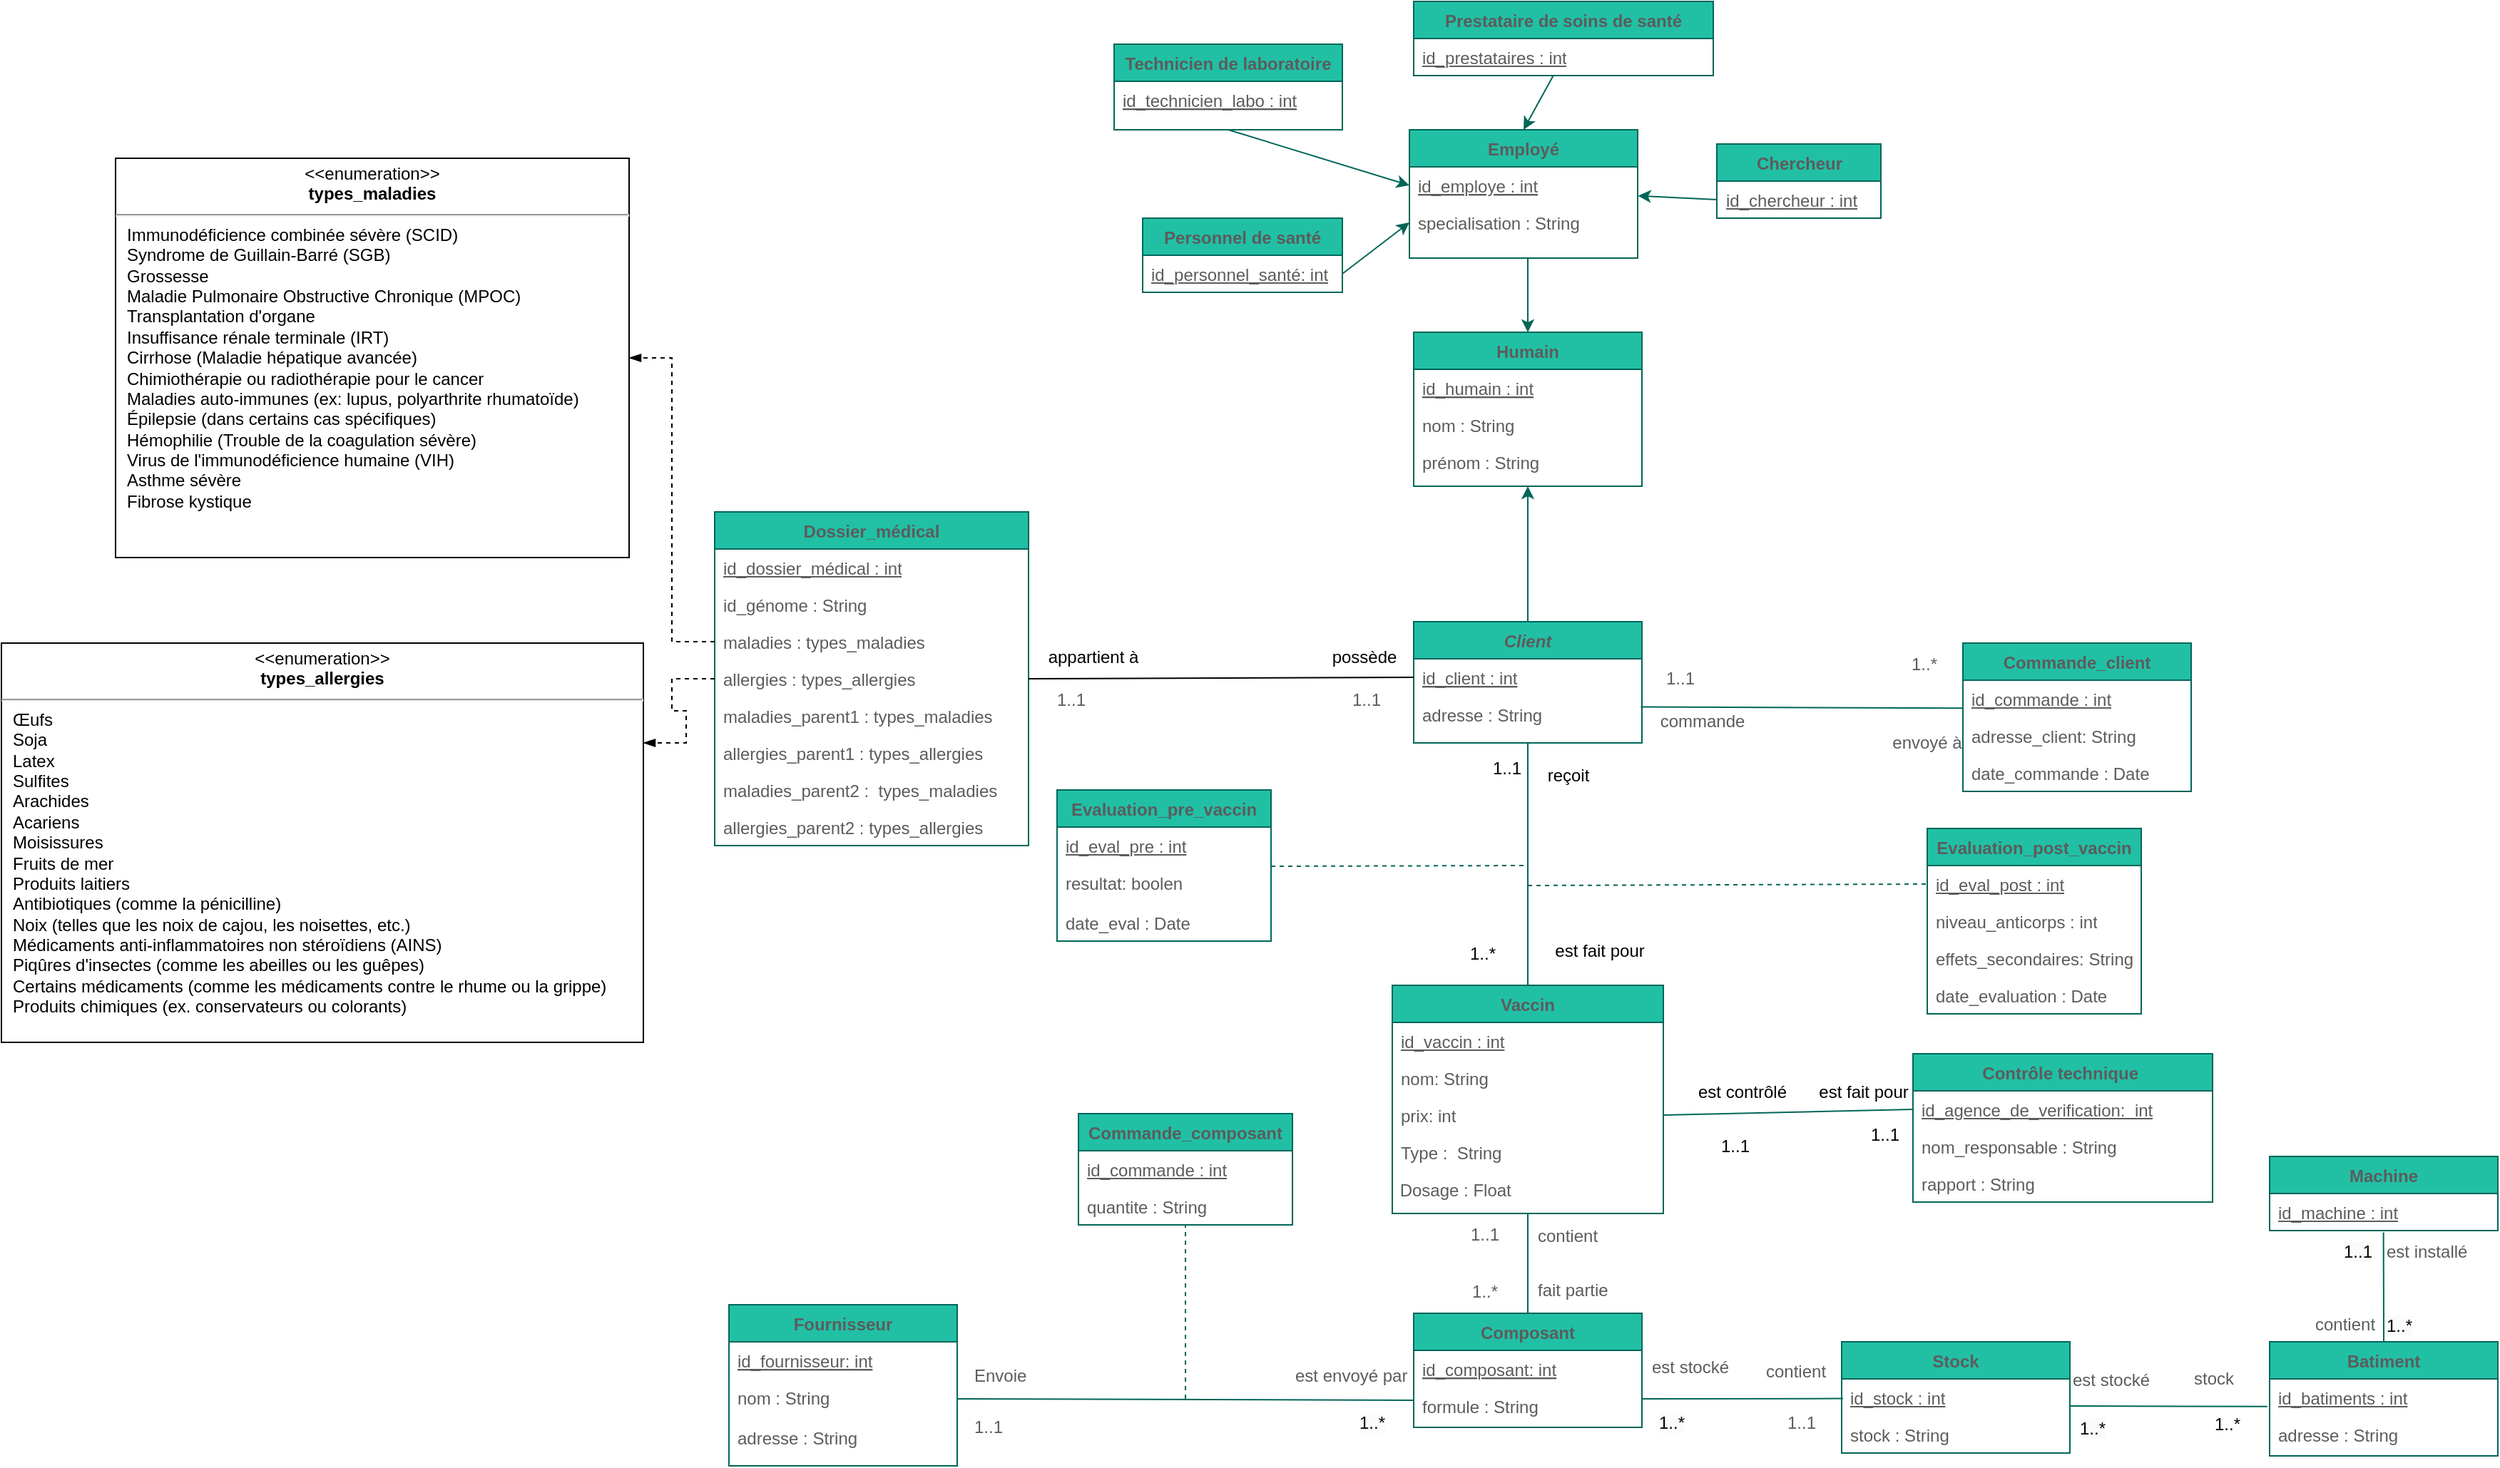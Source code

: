 <mxfile version="24.4.10" type="google">
  <diagram id="2f-2qWDGqXOQ07jMMjo4" name="Diagramme de classe">
    <mxGraphModel dx="2698" dy="518" grid="1" gridSize="10" guides="1" tooltips="1" connect="1" arrows="1" fold="1" page="1" pageScale="1" pageWidth="1654" pageHeight="1169" math="0" shadow="0">
      <root>
        <mxCell id="0" />
        <mxCell id="1" parent="0" />
        <mxCell id="MOAt3jkIIzCUCrUjRE3J-6" value="Personnel de santé" style="swimlane;fontStyle=1;align=center;verticalAlign=top;childLayout=stackLayout;horizontal=1;startSize=26;horizontalStack=0;resizeParent=1;resizeParentMax=0;resizeLast=0;collapsible=1;marginBottom=0;whiteSpace=wrap;html=1;labelBackgroundColor=none;fillColor=#21C0A5;strokeColor=#006658;fontColor=#5C5C5C;" parent="1" vertex="1">
          <mxGeometry x="450" y="262" width="140" height="52" as="geometry" />
        </mxCell>
        <mxCell id="MOAt3jkIIzCUCrUjRE3J-7" value="&lt;u&gt;id_personnel_santé: int&lt;/u&gt;" style="text;strokeColor=none;fillColor=none;align=left;verticalAlign=top;spacingLeft=4;spacingRight=4;overflow=hidden;rotatable=0;points=[[0,0.5],[1,0.5]];portConstraint=eastwest;whiteSpace=wrap;html=1;labelBackgroundColor=none;fontColor=#5C5C5C;" parent="MOAt3jkIIzCUCrUjRE3J-6" vertex="1">
          <mxGeometry y="26" width="140" height="26" as="geometry" />
        </mxCell>
        <mxCell id="MOAt3jkIIzCUCrUjRE3J-8" value="Chercheur" style="swimlane;fontStyle=1;align=center;verticalAlign=top;childLayout=stackLayout;horizontal=1;startSize=26;horizontalStack=0;resizeParent=1;resizeParentMax=0;resizeLast=0;collapsible=1;marginBottom=0;whiteSpace=wrap;html=1;labelBackgroundColor=none;fillColor=#21C0A5;strokeColor=#006658;fontColor=#5C5C5C;" parent="1" vertex="1">
          <mxGeometry x="852.5" y="210" width="115" height="52" as="geometry" />
        </mxCell>
        <mxCell id="MOAt3jkIIzCUCrUjRE3J-9" value="&lt;u&gt;id_chercheur : int&lt;/u&gt;" style="text;strokeColor=none;fillColor=none;align=left;verticalAlign=top;spacingLeft=4;spacingRight=4;overflow=hidden;rotatable=0;points=[[0,0.5],[1,0.5]];portConstraint=eastwest;whiteSpace=wrap;html=1;labelBackgroundColor=none;fontColor=#5C5C5C;" parent="MOAt3jkIIzCUCrUjRE3J-8" vertex="1">
          <mxGeometry y="26" width="115" height="26" as="geometry" />
        </mxCell>
        <mxCell id="MOAt3jkIIzCUCrUjRE3J-12" value="Contrôle technique&amp;nbsp;" style="swimlane;fontStyle=1;align=center;verticalAlign=top;childLayout=stackLayout;horizontal=1;startSize=26;horizontalStack=0;resizeParent=1;resizeParentMax=0;resizeLast=0;collapsible=1;marginBottom=0;whiteSpace=wrap;html=1;labelBackgroundColor=none;fillColor=#21C0A5;strokeColor=#006658;fontColor=#5C5C5C;" parent="1" vertex="1">
          <mxGeometry x="990" y="848" width="210" height="104" as="geometry" />
        </mxCell>
        <mxCell id="MOAt3jkIIzCUCrUjRE3J-13" value="&lt;u style=&quot;&quot;&gt;id_agence_de_verification:&amp;nbsp; int&lt;/u&gt;" style="text;strokeColor=none;fillColor=none;align=left;verticalAlign=top;spacingLeft=4;spacingRight=4;overflow=hidden;rotatable=0;points=[[0,0.5],[1,0.5]];portConstraint=eastwest;whiteSpace=wrap;html=1;labelBackgroundColor=none;fontColor=#5C5C5C;" parent="MOAt3jkIIzCUCrUjRE3J-12" vertex="1">
          <mxGeometry y="26" width="210" height="26" as="geometry" />
        </mxCell>
        <mxCell id="4ZgYQ5UGcpdkxXaDe-Za-14" value="nom_responsable&lt;span style=&quot;color: rgba(0, 0, 0, 0); font-family: monospace; font-size: 0px; text-wrap: nowrap;&quot;&gt;%3CmxGraphModel%3E%3Croot%3E%3CmxCell%20id%3D%220%22%2F%3E%3CmxCell%20id%3D%221%22%20parent%3D%220%22%2F%3E%3CmxCell%20id%3D%222%22%20value%3D%22adresse%20%3A%20String%22%20style%3D%22text%3BstrokeColor%3Dnone%3BfillColor%3Dnone%3Balign%3Dleft%3BverticalAlign%3Dtop%3BspacingLeft%3D4%3BspacingRight%3D4%3Boverflow%3Dhidden%3Brotatable%3D0%3Bpoints%3D%5B%5B0%2C0.5%5D%2C%5B1%2C0.5%5D%5D%3BportConstraint%3Deastwest%3BwhiteSpace%3Dwrap%3Bhtml%3D1%3BlabelBackgroundColor%3Dnone%3BfontColor%3D%235C5C5C%3B%22%20vertex%3D%221%22%20parent%3D%221%22%3E%3CmxGeometry%20x%3D%22640%22%20y%3D%22597%22%20width%3D%22160%22%20height%3D%2226%22%20as%3D%22geometry%22%2F%3E%3C%2FmxCell%3E%3C%2Froot%3E%3C%2FmxGraphModel%3E&lt;/span&gt;&amp;nbsp;: String" style="text;strokeColor=none;fillColor=none;align=left;verticalAlign=top;spacingLeft=4;spacingRight=4;overflow=hidden;rotatable=0;points=[[0,0.5],[1,0.5]];portConstraint=eastwest;whiteSpace=wrap;html=1;labelBackgroundColor=none;fontColor=#5C5C5C;" parent="MOAt3jkIIzCUCrUjRE3J-12" vertex="1">
          <mxGeometry y="52" width="210" height="26" as="geometry" />
        </mxCell>
        <mxCell id="4ZgYQ5UGcpdkxXaDe-Za-13" value="rapport&lt;span style=&quot;color: rgba(0, 0, 0, 0); font-family: monospace; font-size: 0px; text-wrap: nowrap;&quot;&gt;%3CmxGraphModel%3E%3Croot%3E%3CmxCell%20id%3D%220%22%2F%3E%3CmxCell%20id%3D%221%22%20parent%3D%220%22%2F%3E%3CmxCell%20id%3D%222%22%20value%3D%22adresse%20%3A%20String%22%20style%3D%22text%3BstrokeColor%3Dnone%3BfillColor%3Dnone%3Balign%3Dleft%3BverticalAlign%3Dtop%3BspacingLeft%3D4%3BspacingRight%3D4%3Boverflow%3Dhidden%3Brotatable%3D0%3Bpoints%3D%5B%5B0%2C0.5%5D%2C%5B1%2C0.5%5D%5D%3BportConstraint%3Deastwest%3BwhiteSpace%3Dwrap%3Bhtml%3D1%3BlabelBackgroundColor%3Dnone%3BfontColor%3D%235C5C5C%3B%22%20vertex%3D%221%22%20parent%3D%221%22%3E%3CmxGeometry%20x%3D%22640%22%20y%3D%22597%22%20width%3D%22160%22%20height%3D%2226%22%20as%3D%22geometry%22%2F%3E%3C%2FmxCell%3E%3C%2Froot%3E%3C%2FmxGraphModel%3E&lt;/span&gt;&amp;nbsp;: String" style="text;strokeColor=none;fillColor=none;align=left;verticalAlign=top;spacingLeft=4;spacingRight=4;overflow=hidden;rotatable=0;points=[[0,0.5],[1,0.5]];portConstraint=eastwest;whiteSpace=wrap;html=1;labelBackgroundColor=none;fontColor=#5C5C5C;" parent="MOAt3jkIIzCUCrUjRE3J-12" vertex="1">
          <mxGeometry y="78" width="210" height="26" as="geometry" />
        </mxCell>
        <mxCell id="MOAt3jkIIzCUCrUjRE3J-16" value="Prestataire de soins de santé" style="swimlane;fontStyle=1;align=center;verticalAlign=top;childLayout=stackLayout;horizontal=1;startSize=26;horizontalStack=0;resizeParent=1;resizeParentMax=0;resizeLast=0;collapsible=1;marginBottom=0;whiteSpace=wrap;html=1;labelBackgroundColor=none;fillColor=#21C0A5;strokeColor=#006658;fontColor=#5C5C5C;" parent="1" vertex="1">
          <mxGeometry x="640" y="110" width="210" height="52" as="geometry" />
        </mxCell>
        <mxCell id="MOAt3jkIIzCUCrUjRE3J-17" value="&lt;u&gt;id_prestataires : int&lt;/u&gt;" style="text;strokeColor=none;fillColor=none;align=left;verticalAlign=top;spacingLeft=4;spacingRight=4;overflow=hidden;rotatable=0;points=[[0,0.5],[1,0.5]];portConstraint=eastwest;whiteSpace=wrap;html=1;labelBackgroundColor=none;fontColor=#5C5C5C;" parent="MOAt3jkIIzCUCrUjRE3J-16" vertex="1">
          <mxGeometry y="26" width="210" height="26" as="geometry" />
        </mxCell>
        <mxCell id="MOAt3jkIIzCUCrUjRE3J-23" value="Technicien de laboratoire" style="swimlane;fontStyle=1;align=center;verticalAlign=top;childLayout=stackLayout;horizontal=1;startSize=26;horizontalStack=0;resizeParent=1;resizeLast=0;collapsible=1;marginBottom=0;rounded=0;shadow=0;strokeWidth=1;labelBackgroundColor=none;fillColor=#21C0A5;strokeColor=#006658;fontColor=#5C5C5C;" parent="1" vertex="1">
          <mxGeometry x="430" y="140" width="160" height="60" as="geometry">
            <mxRectangle x="130" y="380" width="160" height="26" as="alternateBounds" />
          </mxGeometry>
        </mxCell>
        <mxCell id="MOAt3jkIIzCUCrUjRE3J-24" value="id_technicien_labo : int" style="text;align=left;verticalAlign=top;spacingLeft=4;spacingRight=4;overflow=hidden;rotatable=0;points=[[0,0.5],[1,0.5]];portConstraint=eastwest;fontStyle=4;labelBackgroundColor=none;fontColor=#5C5C5C;" parent="MOAt3jkIIzCUCrUjRE3J-23" vertex="1">
          <mxGeometry y="26" width="160" height="22" as="geometry" />
        </mxCell>
        <mxCell id="MOAt3jkIIzCUCrUjRE3J-27" value="Humain" style="swimlane;fontStyle=1;align=center;verticalAlign=top;childLayout=stackLayout;horizontal=1;startSize=26;horizontalStack=0;resizeParent=1;resizeLast=0;collapsible=1;marginBottom=0;rounded=0;shadow=0;strokeWidth=1;labelBackgroundColor=none;fillColor=#21C0A5;strokeColor=#006658;fontColor=#5C5C5C;" parent="1" vertex="1">
          <mxGeometry x="640" y="342" width="160" height="108" as="geometry">
            <mxRectangle x="340" y="380" width="170" height="26" as="alternateBounds" />
          </mxGeometry>
        </mxCell>
        <mxCell id="MOAt3jkIIzCUCrUjRE3J-28" value="id_humain : int" style="text;align=left;verticalAlign=top;spacingLeft=4;spacingRight=4;overflow=hidden;rotatable=0;points=[[0,0.5],[1,0.5]];portConstraint=eastwest;fontStyle=4;labelBackgroundColor=none;fontColor=#5C5C5C;" parent="MOAt3jkIIzCUCrUjRE3J-27" vertex="1">
          <mxGeometry y="26" width="160" height="26" as="geometry" />
        </mxCell>
        <mxCell id="MOAt3jkIIzCUCrUjRE3J-29" value="nom : String" style="text;align=left;verticalAlign=top;spacingLeft=4;spacingRight=4;overflow=hidden;rotatable=0;points=[[0,0.5],[1,0.5]];portConstraint=eastwest;rounded=0;shadow=0;html=0;labelBackgroundColor=none;fontColor=#5C5C5C;" parent="MOAt3jkIIzCUCrUjRE3J-27" vertex="1">
          <mxGeometry y="52" width="160" height="26" as="geometry" />
        </mxCell>
        <mxCell id="MOAt3jkIIzCUCrUjRE3J-30" value="prénom : String" style="text;align=left;verticalAlign=top;spacingLeft=4;spacingRight=4;overflow=hidden;rotatable=0;points=[[0,0.5],[1,0.5]];portConstraint=eastwest;rounded=0;shadow=0;html=0;labelBackgroundColor=none;fontColor=#5C5C5C;" parent="MOAt3jkIIzCUCrUjRE3J-27" vertex="1">
          <mxGeometry y="78" width="160" height="24" as="geometry" />
        </mxCell>
        <mxCell id="MOAt3jkIIzCUCrUjRE3J-33" value="" style="endArrow=none;html=1;rounded=0;labelBackgroundColor=none;fontColor=default;strokeColor=#006658;entryX=0;entryY=0.5;entryDx=0;entryDy=0;exitX=1;exitY=0.5;exitDx=0;exitDy=0;" parent="1" source="XN73OdUqLW7g3KTcrhYA-4" target="MOAt3jkIIzCUCrUjRE3J-13" edge="1">
          <mxGeometry width="50" height="50" relative="1" as="geometry">
            <mxPoint x="830" y="828.56" as="sourcePoint" />
            <mxPoint x="1035.0" y="828.23" as="targetPoint" />
          </mxGeometry>
        </mxCell>
        <mxCell id="EJO8d3wSVcw2AQ6vubc--1" value="Client" style="swimlane;fontStyle=3;align=center;verticalAlign=top;childLayout=stackLayout;horizontal=1;startSize=26;horizontalStack=0;resizeParent=1;resizeLast=0;collapsible=1;marginBottom=0;rounded=0;shadow=0;strokeWidth=1;labelBackgroundColor=none;fillColor=#21C0A5;strokeColor=#006658;fontColor=#5C5C5C;" parent="1" vertex="1">
          <mxGeometry x="640" y="545" width="160" height="85" as="geometry">
            <mxRectangle x="230" y="140" width="160" height="26" as="alternateBounds" />
          </mxGeometry>
        </mxCell>
        <mxCell id="EJO8d3wSVcw2AQ6vubc--2" value="id_client : int" style="text;align=left;verticalAlign=top;spacingLeft=4;spacingRight=4;overflow=hidden;rotatable=0;points=[[0,0.5],[1,0.5]];portConstraint=eastwest;fontStyle=4;labelBackgroundColor=none;fontColor=#5C5C5C;" parent="EJO8d3wSVcw2AQ6vubc--1" vertex="1">
          <mxGeometry y="26" width="160" height="26" as="geometry" />
        </mxCell>
        <mxCell id="EJO8d3wSVcw2AQ6vubc--4" value="adresse : String" style="text;strokeColor=none;fillColor=none;align=left;verticalAlign=top;spacingLeft=4;spacingRight=4;overflow=hidden;rotatable=0;points=[[0,0.5],[1,0.5]];portConstraint=eastwest;whiteSpace=wrap;html=1;labelBackgroundColor=none;fontColor=#5C5C5C;" parent="EJO8d3wSVcw2AQ6vubc--1" vertex="1">
          <mxGeometry y="52" width="160" height="26" as="geometry" />
        </mxCell>
        <mxCell id="GcxmQ4MLgXBW5JH028Ew-1" value="Dossier_médical" style="swimlane;fontStyle=1;align=center;verticalAlign=top;childLayout=stackLayout;horizontal=1;startSize=26;horizontalStack=0;resizeParent=1;resizeParentMax=0;resizeLast=0;collapsible=1;marginBottom=0;whiteSpace=wrap;html=1;labelBackgroundColor=none;fillColor=#21C0A5;strokeColor=#006658;fontColor=#5C5C5C;" parent="1" vertex="1">
          <mxGeometry x="150" y="468" width="220" height="234" as="geometry" />
        </mxCell>
        <mxCell id="GcxmQ4MLgXBW5JH028Ew-2" value="&lt;u&gt;id_dossier_médical : int&lt;/u&gt;" style="text;strokeColor=none;fillColor=none;align=left;verticalAlign=top;spacingLeft=4;spacingRight=4;overflow=hidden;rotatable=0;points=[[0,0.5],[1,0.5]];portConstraint=eastwest;whiteSpace=wrap;html=1;labelBackgroundColor=none;fontColor=#5C5C5C;" parent="GcxmQ4MLgXBW5JH028Ew-1" vertex="1">
          <mxGeometry y="26" width="220" height="26" as="geometry" />
        </mxCell>
        <mxCell id="EJO8d3wSVcw2AQ6vubc--3" value="id_génome : String&lt;div&gt;&lt;br&gt;&lt;/div&gt;" style="text;strokeColor=none;fillColor=none;align=left;verticalAlign=top;spacingLeft=4;spacingRight=4;overflow=hidden;rotatable=0;points=[[0,0.5],[1,0.5]];portConstraint=eastwest;whiteSpace=wrap;html=1;labelBackgroundColor=none;fontColor=#5C5C5C;" parent="GcxmQ4MLgXBW5JH028Ew-1" vertex="1">
          <mxGeometry y="52" width="220" height="26" as="geometry" />
        </mxCell>
        <mxCell id="TOctht0321jSjNGEh-xr-1" value="&lt;div&gt;maladies : types_maladies&lt;span style=&quot;color: rgba(0, 0, 0, 0); font-family: monospace; font-size: 0px; text-wrap: nowrap; background-color: initial;&quot;&gt;%3CmxGraphModel%3E%3Croot%3E%3CmxCell%20id%3D%220%22%2F%3E%3CmxCell%20id%3D%221%22%20parent%3D%220%22%2F%3E%3CmxCell%20id%3D%222%22%20value%3D%22id_g%C3%A9nome%20%3A%20String%26lt%3Bdiv%26gt%3B%26lt%3Bbr%26gt%3B%26lt%3B%2Fdiv%26gt%3B%22%20style%3D%22text%3BstrokeColor%3Dnone%3BfillColor%3Dnone%3Balign%3Dleft%3BverticalAlign%3Dtop%3BspacingLeft%3D4%3BspacingRight%3D4%3Boverflow%3Dhidden%3Brotatable%3D0%3Bpoints%3D%5B%5B0%2C0.5%5D%2C%5B1%2C0.5%5D%5D%3BportConstraint%3Deastwest%3BwhiteSpace%3Dwrap%3Bhtml%3D1%3BlabelBackgroundColor%3Dnone%3BfontColor%3D%235C5C5C%3B%22%20vertex%3D%221%22%20parent%3D%221%22%3E%3CmxGeometry%20x%3D%22150%22%20y%3D%22598%22%20width%3D%22190%22%20height%3D%2226%22%20as%3D%22geometry%22%2F%3E%3C%2FmxCell%3E%3C%2Froot%3E%3C%2FmxGraphModel%3E&amp;nbsp;&lt;/span&gt;&lt;/div&gt;" style="text;strokeColor=none;fillColor=none;align=left;verticalAlign=top;spacingLeft=4;spacingRight=4;overflow=hidden;rotatable=0;points=[[0,0.5],[1,0.5]];portConstraint=eastwest;whiteSpace=wrap;html=1;labelBackgroundColor=none;fontColor=#5C5C5C;" parent="GcxmQ4MLgXBW5JH028Ew-1" vertex="1">
          <mxGeometry y="78" width="220" height="26" as="geometry" />
        </mxCell>
        <mxCell id="TOctht0321jSjNGEh-xr-2" value="allergies : types_allergies" style="text;strokeColor=none;fillColor=none;align=left;verticalAlign=top;spacingLeft=4;spacingRight=4;overflow=hidden;rotatable=0;points=[[0,0.5],[1,0.5]];portConstraint=eastwest;whiteSpace=wrap;html=1;labelBackgroundColor=none;fontColor=#5C5C5C;" parent="GcxmQ4MLgXBW5JH028Ew-1" vertex="1">
          <mxGeometry y="104" width="220" height="26" as="geometry" />
        </mxCell>
        <mxCell id="TOctht0321jSjNGEh-xr-3" value="&lt;div&gt;maladies_parent1 :&amp;nbsp;&lt;span style=&quot;background-color: initial;&quot;&gt;types_maladies&lt;/span&gt;&lt;/div&gt;" style="text;strokeColor=none;fillColor=none;align=left;verticalAlign=top;spacingLeft=4;spacingRight=4;overflow=hidden;rotatable=0;points=[[0,0.5],[1,0.5]];portConstraint=eastwest;whiteSpace=wrap;html=1;labelBackgroundColor=none;fontColor=#5C5C5C;" parent="GcxmQ4MLgXBW5JH028Ew-1" vertex="1">
          <mxGeometry y="130" width="220" height="26" as="geometry" />
        </mxCell>
        <mxCell id="TOctht0321jSjNGEh-xr-5" value="&lt;div&gt;allergies_parent1 :&amp;nbsp;&lt;span style=&quot;background-color: initial;&quot;&gt;types_allergies&lt;/span&gt;&lt;/div&gt;" style="text;strokeColor=none;fillColor=none;align=left;verticalAlign=top;spacingLeft=4;spacingRight=4;overflow=hidden;rotatable=0;points=[[0,0.5],[1,0.5]];portConstraint=eastwest;whiteSpace=wrap;html=1;labelBackgroundColor=none;fontColor=#5C5C5C;" parent="GcxmQ4MLgXBW5JH028Ew-1" vertex="1">
          <mxGeometry y="156" width="220" height="26" as="geometry" />
        </mxCell>
        <mxCell id="TOctht0321jSjNGEh-xr-6" value="&lt;div&gt;maladies_parent2 :&amp;nbsp;&amp;nbsp;&lt;span style=&quot;background-color: initial;&quot;&gt;types_maladies&lt;/span&gt;&lt;/div&gt;" style="text;strokeColor=none;fillColor=none;align=left;verticalAlign=top;spacingLeft=4;spacingRight=4;overflow=hidden;rotatable=0;points=[[0,0.5],[1,0.5]];portConstraint=eastwest;whiteSpace=wrap;html=1;labelBackgroundColor=none;fontColor=#5C5C5C;" parent="GcxmQ4MLgXBW5JH028Ew-1" vertex="1">
          <mxGeometry y="182" width="220" height="26" as="geometry" />
        </mxCell>
        <mxCell id="TOctht0321jSjNGEh-xr-7" value="&lt;div&gt;allergies_parent2 :&amp;nbsp;&lt;span style=&quot;background-color: initial;&quot;&gt;types_allergies&lt;/span&gt;&lt;/div&gt;" style="text;strokeColor=none;fillColor=none;align=left;verticalAlign=top;spacingLeft=4;spacingRight=4;overflow=hidden;rotatable=0;points=[[0,0.5],[1,0.5]];portConstraint=eastwest;whiteSpace=wrap;html=1;labelBackgroundColor=none;fontColor=#5C5C5C;" parent="GcxmQ4MLgXBW5JH028Ew-1" vertex="1">
          <mxGeometry y="208" width="220" height="26" as="geometry" />
        </mxCell>
        <mxCell id="71WDJMifWowYjbtXkKwY-1" value="&lt;div&gt;Commande_client&lt;/div&gt;" style="swimlane;fontStyle=1;align=center;verticalAlign=top;childLayout=stackLayout;horizontal=1;startSize=26;horizontalStack=0;resizeParent=1;resizeParentMax=0;resizeLast=0;collapsible=1;marginBottom=0;whiteSpace=wrap;html=1;labelBackgroundColor=none;fillColor=#21C0A5;strokeColor=#006658;fontColor=#5C5C5C;" parent="1" vertex="1">
          <mxGeometry x="1025" y="560" width="160" height="104" as="geometry" />
        </mxCell>
        <mxCell id="71WDJMifWowYjbtXkKwY-2" value="&lt;u&gt;id_commande : int&lt;/u&gt;" style="text;strokeColor=none;fillColor=none;align=left;verticalAlign=top;spacingLeft=4;spacingRight=4;overflow=hidden;rotatable=0;points=[[0,0.5],[1,0.5]];portConstraint=eastwest;whiteSpace=wrap;html=1;labelBackgroundColor=none;fontColor=#5C5C5C;" parent="71WDJMifWowYjbtXkKwY-1" vertex="1">
          <mxGeometry y="26" width="160" height="26" as="geometry" />
        </mxCell>
        <mxCell id="71WDJMifWowYjbtXkKwY-3" value="adresse_client:&amp;nbsp;&lt;span style=&quot;text-wrap: nowrap;&quot;&gt;String&lt;/span&gt;" style="text;strokeColor=none;fillColor=none;align=left;verticalAlign=top;spacingLeft=4;spacingRight=4;overflow=hidden;rotatable=0;points=[[0,0.5],[1,0.5]];portConstraint=eastwest;whiteSpace=wrap;html=1;labelBackgroundColor=none;fontColor=#5C5C5C;" parent="71WDJMifWowYjbtXkKwY-1" vertex="1">
          <mxGeometry y="52" width="160" height="26" as="geometry" />
        </mxCell>
        <mxCell id="uFCYOEKillzVFu1qlQgB-1" value="date_commande : Date" style="text;strokeColor=none;fillColor=none;align=left;verticalAlign=top;spacingLeft=4;spacingRight=4;overflow=hidden;rotatable=0;points=[[0,0.5],[1,0.5]];portConstraint=eastwest;whiteSpace=wrap;html=1;labelBackgroundColor=none;fontColor=#5C5C5C;" parent="71WDJMifWowYjbtXkKwY-1" vertex="1">
          <mxGeometry y="78" width="160" height="26" as="geometry" />
        </mxCell>
        <mxCell id="XN73OdUqLW7g3KTcrhYA-1" value="Vaccin" style="swimlane;fontStyle=1;align=center;verticalAlign=top;childLayout=stackLayout;horizontal=1;startSize=26;horizontalStack=0;resizeParent=1;resizeParentMax=0;resizeLast=0;collapsible=1;marginBottom=0;whiteSpace=wrap;html=1;labelBackgroundColor=none;fillColor=#21C0A5;strokeColor=#006658;fontColor=#5C5C5C;" parent="1" vertex="1">
          <mxGeometry x="625" y="800" width="190" height="160" as="geometry" />
        </mxCell>
        <mxCell id="XN73OdUqLW7g3KTcrhYA-2" value="&lt;u&gt;id_vaccin : int&lt;/u&gt;" style="text;strokeColor=none;fillColor=none;align=left;verticalAlign=top;spacingLeft=4;spacingRight=4;overflow=hidden;rotatable=0;points=[[0,0.5],[1,0.5]];portConstraint=eastwest;whiteSpace=wrap;html=1;labelBackgroundColor=none;fontColor=#5C5C5C;" parent="XN73OdUqLW7g3KTcrhYA-1" vertex="1">
          <mxGeometry y="26" width="190" height="26" as="geometry" />
        </mxCell>
        <mxCell id="XN73OdUqLW7g3KTcrhYA-3" value="nom:&amp;nbsp;&lt;span style=&quot;text-wrap: nowrap;&quot;&gt;String&lt;/span&gt;" style="text;strokeColor=none;fillColor=none;align=left;verticalAlign=top;spacingLeft=4;spacingRight=4;overflow=hidden;rotatable=0;points=[[0,0.5],[1,0.5]];portConstraint=eastwest;whiteSpace=wrap;html=1;labelBackgroundColor=none;fontColor=#5C5C5C;" parent="XN73OdUqLW7g3KTcrhYA-1" vertex="1">
          <mxGeometry y="52" width="190" height="26" as="geometry" />
        </mxCell>
        <mxCell id="XN73OdUqLW7g3KTcrhYA-4" value="prix: int" style="text;strokeColor=none;fillColor=none;align=left;verticalAlign=top;spacingLeft=4;spacingRight=4;overflow=hidden;rotatable=0;points=[[0,0.5],[1,0.5]];portConstraint=eastwest;whiteSpace=wrap;html=1;labelBackgroundColor=none;fontColor=#5C5C5C;" parent="XN73OdUqLW7g3KTcrhYA-1" vertex="1">
          <mxGeometry y="78" width="190" height="26" as="geometry" />
        </mxCell>
        <mxCell id="XN73OdUqLW7g3KTcrhYA-5" value="Type :&amp;nbsp;&amp;nbsp;&lt;span style=&quot;text-wrap: nowrap;&quot;&gt;String&lt;/span&gt;" style="text;strokeColor=none;fillColor=none;align=left;verticalAlign=top;spacingLeft=4;spacingRight=4;overflow=hidden;rotatable=0;points=[[0,0.5],[1,0.5]];portConstraint=eastwest;whiteSpace=wrap;html=1;labelBackgroundColor=none;fontColor=#5C5C5C;" parent="XN73OdUqLW7g3KTcrhYA-1" vertex="1">
          <mxGeometry y="104" width="190" height="26" as="geometry" />
        </mxCell>
        <mxCell id="BlLhq0BqILPrwAbl8OuN-8" value="&lt;font color=&quot;#5c5c5c&quot;&gt;&amp;nbsp;Dosage : Float&lt;/font&gt;" style="text;whiteSpace=wrap;html=1;" parent="XN73OdUqLW7g3KTcrhYA-1" vertex="1">
          <mxGeometry y="130" width="190" height="30" as="geometry" />
        </mxCell>
        <mxCell id="1l91-7HTMdYBhjDLCAlY-1" value="Fournisseur" style="swimlane;fontStyle=1;align=center;verticalAlign=top;childLayout=stackLayout;horizontal=1;startSize=26;horizontalStack=0;resizeParent=1;resizeLast=0;collapsible=1;marginBottom=0;rounded=0;shadow=0;strokeWidth=1;labelBackgroundColor=none;fillColor=#21C0A5;strokeColor=#006658;fontColor=#5C5C5C;" parent="1" vertex="1">
          <mxGeometry x="160" y="1024" width="160" height="113" as="geometry">
            <mxRectangle x="130" y="380" width="160" height="26" as="alternateBounds" />
          </mxGeometry>
        </mxCell>
        <mxCell id="1l91-7HTMdYBhjDLCAlY-2" value="id_fournisseur: int" style="text;align=left;verticalAlign=top;spacingLeft=4;spacingRight=4;overflow=hidden;rotatable=0;points=[[0,0.5],[1,0.5]];portConstraint=eastwest;fontStyle=4;labelBackgroundColor=none;fontColor=#5C5C5C;" parent="1l91-7HTMdYBhjDLCAlY-1" vertex="1">
          <mxGeometry y="26" width="160" height="26" as="geometry" />
        </mxCell>
        <mxCell id="1l91-7HTMdYBhjDLCAlY-3" value="nom : String" style="text;align=left;verticalAlign=top;spacingLeft=4;spacingRight=4;overflow=hidden;rotatable=0;points=[[0,0.5],[1,0.5]];portConstraint=eastwest;fontStyle=0;labelBackgroundColor=none;fontColor=#5C5C5C;" parent="1l91-7HTMdYBhjDLCAlY-1" vertex="1">
          <mxGeometry y="52" width="160" height="28" as="geometry" />
        </mxCell>
        <mxCell id="1l91-7HTMdYBhjDLCAlY-4" value="adresse : String" style="text;align=left;verticalAlign=top;spacingLeft=4;spacingRight=4;overflow=hidden;rotatable=0;points=[[0,0.5],[1,0.5]];portConstraint=eastwest;labelBackgroundColor=none;fontColor=#5C5C5C;" parent="1l91-7HTMdYBhjDLCAlY-1" vertex="1">
          <mxGeometry y="80" width="160" height="24" as="geometry" />
        </mxCell>
        <mxCell id="1l91-7HTMdYBhjDLCAlY-6" value="Stock" style="swimlane;fontStyle=1;align=center;verticalAlign=top;childLayout=stackLayout;horizontal=1;startSize=26;horizontalStack=0;resizeParent=1;resizeParentMax=0;resizeLast=0;collapsible=1;marginBottom=0;whiteSpace=wrap;html=1;labelBackgroundColor=none;fillColor=#21C0A5;strokeColor=#006658;fontColor=#5C5C5C;" parent="1" vertex="1">
          <mxGeometry x="940" y="1050" width="160" height="78" as="geometry" />
        </mxCell>
        <mxCell id="1l91-7HTMdYBhjDLCAlY-7" value="&lt;u&gt;id_stock : int&lt;/u&gt;" style="text;strokeColor=none;fillColor=none;align=left;verticalAlign=top;spacingLeft=4;spacingRight=4;overflow=hidden;rotatable=0;points=[[0,0.5],[1,0.5]];portConstraint=eastwest;whiteSpace=wrap;html=1;labelBackgroundColor=none;fontColor=#5C5C5C;" parent="1l91-7HTMdYBhjDLCAlY-6" vertex="1">
          <mxGeometry y="26" width="160" height="26" as="geometry" />
        </mxCell>
        <mxCell id="1l91-7HTMdYBhjDLCAlY-8" value="stock :&amp;nbsp;&lt;span style=&quot;text-wrap: nowrap;&quot;&gt;String&lt;/span&gt;" style="text;strokeColor=none;fillColor=none;align=left;verticalAlign=top;spacingLeft=4;spacingRight=4;overflow=hidden;rotatable=0;points=[[0,0.5],[1,0.5]];portConstraint=eastwest;whiteSpace=wrap;html=1;labelBackgroundColor=none;fontColor=#5C5C5C;" parent="1l91-7HTMdYBhjDLCAlY-6" vertex="1">
          <mxGeometry y="52" width="160" height="26" as="geometry" />
        </mxCell>
        <mxCell id="1l91-7HTMdYBhjDLCAlY-10" value="Composant" style="swimlane;fontStyle=1;align=center;verticalAlign=top;childLayout=stackLayout;horizontal=1;startSize=26;horizontalStack=0;resizeParent=1;resizeLast=0;collapsible=1;marginBottom=0;rounded=0;shadow=0;strokeWidth=1;labelBackgroundColor=none;fillColor=#21C0A5;strokeColor=#006658;fontColor=#5C5C5C;" parent="1" vertex="1">
          <mxGeometry x="640" y="1030" width="160" height="80" as="geometry">
            <mxRectangle x="130" y="380" width="160" height="26" as="alternateBounds" />
          </mxGeometry>
        </mxCell>
        <mxCell id="1l91-7HTMdYBhjDLCAlY-11" value="id_composant: int" style="text;align=left;verticalAlign=top;spacingLeft=4;spacingRight=4;overflow=hidden;rotatable=0;points=[[0,0.5],[1,0.5]];portConstraint=eastwest;fontStyle=4;labelBackgroundColor=none;fontColor=#5C5C5C;" parent="1l91-7HTMdYBhjDLCAlY-10" vertex="1">
          <mxGeometry y="26" width="160" height="26" as="geometry" />
        </mxCell>
        <mxCell id="1l91-7HTMdYBhjDLCAlY-12" value="formule : String" style="text;align=left;verticalAlign=top;spacingLeft=4;spacingRight=4;overflow=hidden;rotatable=0;points=[[0,0.5],[1,0.5]];portConstraint=eastwest;fontStyle=0;labelBackgroundColor=none;fontColor=#5C5C5C;" parent="1l91-7HTMdYBhjDLCAlY-10" vertex="1">
          <mxGeometry y="52" width="160" height="18" as="geometry" />
        </mxCell>
        <mxCell id="1l91-7HTMdYBhjDLCAlY-14" value="Batiment" style="swimlane;fontStyle=1;align=center;verticalAlign=top;childLayout=stackLayout;horizontal=1;startSize=26;horizontalStack=0;resizeParent=1;resizeParentMax=0;resizeLast=0;collapsible=1;marginBottom=0;whiteSpace=wrap;html=1;labelBackgroundColor=none;fillColor=#21C0A5;strokeColor=#006658;fontColor=#5C5C5C;" parent="1" vertex="1">
          <mxGeometry x="1240" y="1050" width="160" height="80" as="geometry" />
        </mxCell>
        <mxCell id="1l91-7HTMdYBhjDLCAlY-15" value="&lt;u&gt;id_batiments : int&lt;/u&gt;" style="text;strokeColor=none;fillColor=none;align=left;verticalAlign=top;spacingLeft=4;spacingRight=4;overflow=hidden;rotatable=0;points=[[0,0.5],[1,0.5]];portConstraint=eastwest;whiteSpace=wrap;html=1;labelBackgroundColor=none;fontColor=#5C5C5C;" parent="1l91-7HTMdYBhjDLCAlY-14" vertex="1">
          <mxGeometry y="26" width="160" height="26" as="geometry" />
        </mxCell>
        <mxCell id="1l91-7HTMdYBhjDLCAlY-16" value="adresse : String" style="text;align=left;verticalAlign=top;spacingLeft=4;spacingRight=4;overflow=hidden;rotatable=0;points=[[0,0.5],[1,0.5]];portConstraint=eastwest;fontStyle=0;labelBackgroundColor=none;fontColor=#5C5C5C;" parent="1l91-7HTMdYBhjDLCAlY-14" vertex="1">
          <mxGeometry y="52" width="160" height="28" as="geometry" />
        </mxCell>
        <mxCell id="1l91-7HTMdYBhjDLCAlY-18" value="Machine" style="swimlane;fontStyle=1;align=center;verticalAlign=top;childLayout=stackLayout;horizontal=1;startSize=26;horizontalStack=0;resizeParent=1;resizeParentMax=0;resizeLast=0;collapsible=1;marginBottom=0;whiteSpace=wrap;html=1;labelBackgroundColor=none;fillColor=#21C0A5;strokeColor=#006658;fontColor=#5C5C5C;" parent="1" vertex="1">
          <mxGeometry x="1240" y="920" width="160" height="52" as="geometry" />
        </mxCell>
        <mxCell id="1l91-7HTMdYBhjDLCAlY-19" value="&lt;u&gt;id_machine : int&lt;/u&gt;" style="text;strokeColor=none;fillColor=none;align=left;verticalAlign=top;spacingLeft=4;spacingRight=4;overflow=hidden;rotatable=0;points=[[0,0.5],[1,0.5]];portConstraint=eastwest;whiteSpace=wrap;html=1;labelBackgroundColor=none;fontColor=#5C5C5C;" parent="1l91-7HTMdYBhjDLCAlY-18" vertex="1">
          <mxGeometry y="26" width="160" height="26" as="geometry" />
        </mxCell>
        <mxCell id="1l91-7HTMdYBhjDLCAlY-21" value="&lt;div&gt;Commande_composant&lt;/div&gt;" style="swimlane;fontStyle=1;align=center;verticalAlign=top;childLayout=stackLayout;horizontal=1;startSize=26;horizontalStack=0;resizeParent=1;resizeParentMax=0;resizeLast=0;collapsible=1;marginBottom=0;whiteSpace=wrap;html=1;labelBackgroundColor=none;fillColor=#21C0A5;strokeColor=#006658;fontColor=#5C5C5C;" parent="1" vertex="1">
          <mxGeometry x="405" y="890" width="150" height="78" as="geometry" />
        </mxCell>
        <mxCell id="1l91-7HTMdYBhjDLCAlY-22" value="&lt;u&gt;id_commande : int&lt;/u&gt;" style="text;strokeColor=none;fillColor=none;align=left;verticalAlign=top;spacingLeft=4;spacingRight=4;overflow=hidden;rotatable=0;points=[[0,0.5],[1,0.5]];portConstraint=eastwest;whiteSpace=wrap;html=1;labelBackgroundColor=none;fontColor=#5C5C5C;" parent="1l91-7HTMdYBhjDLCAlY-21" vertex="1">
          <mxGeometry y="26" width="150" height="26" as="geometry" />
        </mxCell>
        <mxCell id="1l91-7HTMdYBhjDLCAlY-23" value="&lt;div&gt;quantite :&amp;nbsp;&lt;span style=&quot;text-wrap: nowrap; background-color: initial;&quot;&gt;String&lt;/span&gt;&lt;/div&gt;" style="text;strokeColor=none;fillColor=none;align=left;verticalAlign=top;spacingLeft=4;spacingRight=4;overflow=hidden;rotatable=0;points=[[0,0.5],[1,0.5]];portConstraint=eastwest;whiteSpace=wrap;html=1;labelBackgroundColor=none;fontColor=#5C5C5C;" parent="1l91-7HTMdYBhjDLCAlY-21" vertex="1">
          <mxGeometry y="52" width="150" height="26" as="geometry" />
        </mxCell>
        <mxCell id="1l91-7HTMdYBhjDLCAlY-25" value="" style="endArrow=none;html=1;rounded=0;labelBackgroundColor=none;fontColor=default;strokeColor=#006658;entryX=-0.01;entryY=-0.236;entryDx=0;entryDy=0;entryPerimeter=0;" parent="1" target="1l91-7HTMdYBhjDLCAlY-16" edge="1">
          <mxGeometry width="50" height="50" relative="1" as="geometry">
            <mxPoint x="1100" y="1095" as="sourcePoint" />
            <mxPoint x="1240" y="1110" as="targetPoint" />
          </mxGeometry>
        </mxCell>
        <mxCell id="1l91-7HTMdYBhjDLCAlY-27" value="" style="endArrow=none;html=1;rounded=0;entryX=0;entryY=0.5;entryDx=0;entryDy=0;labelBackgroundColor=none;fontColor=default;exitX=1;exitY=0.5;exitDx=0;exitDy=0;strokeColor=#006658;" parent="1" source="1l91-7HTMdYBhjDLCAlY-3" target="1l91-7HTMdYBhjDLCAlY-12" edge="1">
          <mxGeometry width="50" height="50" relative="1" as="geometry">
            <mxPoint x="555" y="1106" as="sourcePoint" />
            <mxPoint x="345" y="1108" as="targetPoint" />
          </mxGeometry>
        </mxCell>
        <mxCell id="1l91-7HTMdYBhjDLCAlY-34" value="" style="endArrow=none;html=1;rounded=0;fontColor=default;entryX=0.818;entryY=-0.08;entryDx=0;entryDy=0;entryPerimeter=0;labelBackgroundColor=none;strokeColor=#006658;" parent="1" target="QdTTGa0BbfYodNwyHoYE-82" edge="1">
          <mxGeometry width="50" height="50" relative="1" as="geometry">
            <mxPoint x="800" y="1090" as="sourcePoint" />
            <mxPoint x="930" y="1010" as="targetPoint" />
          </mxGeometry>
        </mxCell>
        <mxCell id="1l91-7HTMdYBhjDLCAlY-35" value="" style="endArrow=none;html=1;rounded=0;entryX=0.5;entryY=1;entryDx=0;entryDy=0;exitX=0.5;exitY=0;exitDx=0;exitDy=0;labelBackgroundColor=none;fontColor=default;strokeColor=#006658;" parent="1" source="1l91-7HTMdYBhjDLCAlY-10" target="XN73OdUqLW7g3KTcrhYA-1" edge="1">
          <mxGeometry width="50" height="50" relative="1" as="geometry">
            <mxPoint x="650" y="930" as="sourcePoint" />
            <mxPoint x="700" y="880" as="targetPoint" />
          </mxGeometry>
        </mxCell>
        <mxCell id="1l91-7HTMdYBhjDLCAlY-37" value="" style="endArrow=none;html=1;rounded=0;exitX=0.499;exitY=1.05;exitDx=0;exitDy=0;labelBackgroundColor=none;fontColor=default;strokeColor=#006658;entryX=0.5;entryY=0;entryDx=0;entryDy=0;exitPerimeter=0;" parent="1" source="1l91-7HTMdYBhjDLCAlY-19" target="1l91-7HTMdYBhjDLCAlY-14" edge="1">
          <mxGeometry width="50" height="50" relative="1" as="geometry">
            <mxPoint x="650" y="950" as="sourcePoint" />
            <mxPoint x="1400" y="1112" as="targetPoint" />
            <Array as="points" />
          </mxGeometry>
        </mxCell>
        <mxCell id="QdTTGa0BbfYodNwyHoYE-4" value="1..*" style="text;html=1;align=center;verticalAlign=middle;whiteSpace=wrap;rounded=0;labelBackgroundColor=none;fontColor=#5C5C5C;" parent="1" vertex="1">
          <mxGeometry x="660" y="1000" width="60" height="30" as="geometry" />
        </mxCell>
        <mxCell id="QdTTGa0BbfYodNwyHoYE-5" value="1..1" style="text;html=1;align=center;verticalAlign=middle;whiteSpace=wrap;rounded=0;labelBackgroundColor=none;fontColor=#5C5C5C;" parent="1" vertex="1">
          <mxGeometry x="660" y="960" width="60" height="30" as="geometry" />
        </mxCell>
        <mxCell id="QdTTGa0BbfYodNwyHoYE-6" value="1..*" style="text;html=1;align=center;verticalAlign=middle;whiteSpace=wrap;rounded=0;labelBackgroundColor=none;fontColor=#5C5C5C;" parent="1" vertex="1">
          <mxGeometry x="967.5" y="560" width="60" height="30" as="geometry" />
        </mxCell>
        <mxCell id="QdTTGa0BbfYodNwyHoYE-8" value="1..1" style="text;html=1;align=center;verticalAlign=middle;whiteSpace=wrap;rounded=0;labelBackgroundColor=none;fontColor=#5C5C5C;" parent="1" vertex="1">
          <mxGeometry x="797" y="570" width="60" height="30" as="geometry" />
        </mxCell>
        <mxCell id="QdTTGa0BbfYodNwyHoYE-17" value="envoyé à" style="text;html=1;align=center;verticalAlign=middle;whiteSpace=wrap;rounded=0;labelBackgroundColor=none;fontColor=#5C5C5C;" parent="1" vertex="1">
          <mxGeometry x="970" y="615" width="60" height="30" as="geometry" />
        </mxCell>
        <mxCell id="QdTTGa0BbfYodNwyHoYE-68" value="&lt;div style=&quot;text-align: center;&quot;&gt;&lt;span style=&quot;background-color: initial;&quot;&gt;contient&lt;/span&gt;&lt;/div&gt;" style="text;whiteSpace=wrap;html=1;labelBackgroundColor=none;fontColor=#5C5C5C;" parent="1" vertex="1">
          <mxGeometry x="725" y="962" width="45" height="38" as="geometry" />
        </mxCell>
        <mxCell id="QdTTGa0BbfYodNwyHoYE-69" value="&lt;div style=&quot;text-align: center;&quot;&gt;&lt;span style=&quot;background-color: initial;&quot;&gt;fait partie&lt;/span&gt;&lt;/div&gt;" style="text;whiteSpace=wrap;html=1;labelBackgroundColor=none;fontColor=#5C5C5C;" parent="1" vertex="1">
          <mxGeometry x="725" y="1000" width="100" height="40" as="geometry" />
        </mxCell>
        <mxCell id="QdTTGa0BbfYodNwyHoYE-70" value="&lt;div style=&quot;text-align: center;&quot;&gt;&lt;span style=&quot;background-color: initial;&quot;&gt;Envoie&lt;/span&gt;&lt;/div&gt;" style="text;whiteSpace=wrap;html=1;labelBackgroundColor=none;fontColor=#5C5C5C;" parent="1" vertex="1">
          <mxGeometry x="330" y="1060" width="50" height="30" as="geometry" />
        </mxCell>
        <mxCell id="QdTTGa0BbfYodNwyHoYE-72" value="&lt;span style=&quot;color: rgb(0, 0, 0); font-family: Helvetica; font-size: 12px; font-style: normal; font-variant-ligatures: normal; font-variant-caps: normal; font-weight: 400; letter-spacing: normal; orphans: 2; text-align: center; text-indent: 0px; text-transform: none; widows: 2; word-spacing: 0px; -webkit-text-stroke-width: 0px; white-space: normal; background-color: rgb(251, 251, 251); text-decoration-thickness: initial; text-decoration-style: initial; text-decoration-color: initial; display: inline !important; float: none;&quot;&gt;1..*&lt;/span&gt;" style="text;whiteSpace=wrap;html=1;labelBackgroundColor=none;fontColor=#5C5C5C;" parent="1" vertex="1">
          <mxGeometry x="600" y="1093" width="50" height="40" as="geometry" />
        </mxCell>
        <mxCell id="QdTTGa0BbfYodNwyHoYE-73" value="&lt;div style=&quot;text-align: center;&quot;&gt;&lt;span style=&quot;background-color: initial;&quot;&gt;est envoyé par&lt;/span&gt;&lt;/div&gt;" style="text;whiteSpace=wrap;html=1;labelBackgroundColor=none;fontColor=#5C5C5C;" parent="1" vertex="1">
          <mxGeometry x="555" y="1060" width="130" height="40" as="geometry" />
        </mxCell>
        <mxCell id="QdTTGa0BbfYodNwyHoYE-74" value="&lt;div style=&quot;text-align: center;&quot;&gt;&lt;span style=&quot;background-color: initial;&quot;&gt;1..1&lt;/span&gt;&lt;/div&gt;" style="text;whiteSpace=wrap;html=1;labelBackgroundColor=none;fontColor=#5C5C5C;" parent="1" vertex="1">
          <mxGeometry x="330" y="1095.5" width="30" height="25" as="geometry" />
        </mxCell>
        <mxCell id="QdTTGa0BbfYodNwyHoYE-78" value="" style="endArrow=none;html=1;rounded=0;entryX=0.5;entryY=1;entryDx=0;entryDy=0;dashed=1;labelBackgroundColor=none;fontColor=default;strokeColor=#006658;" parent="1" target="1l91-7HTMdYBhjDLCAlY-21" edge="1">
          <mxGeometry width="50" height="50" relative="1" as="geometry">
            <mxPoint x="480" y="1090" as="sourcePoint" />
            <mxPoint x="89.22" y="874.004" as="targetPoint" />
          </mxGeometry>
        </mxCell>
        <mxCell id="QdTTGa0BbfYodNwyHoYE-79" value="&lt;div style=&quot;text-align: center;&quot;&gt;&lt;span style=&quot;background-color: initial;&quot;&gt;contient&lt;/span&gt;&lt;/div&gt;" style="text;whiteSpace=wrap;html=1;labelBackgroundColor=none;fontColor=#5C5C5C;" parent="1" vertex="1">
          <mxGeometry x="885" y="1057" width="50" height="30" as="geometry" />
        </mxCell>
        <mxCell id="QdTTGa0BbfYodNwyHoYE-80" value="&lt;span style=&quot;color: rgb(0, 0, 0); font-family: Helvetica; font-size: 12px; font-style: normal; font-variant-ligatures: normal; font-variant-caps: normal; font-weight: 400; letter-spacing: normal; orphans: 2; text-align: center; text-indent: 0px; text-transform: none; widows: 2; word-spacing: 0px; -webkit-text-stroke-width: 0px; white-space: normal; background-color: rgb(251, 251, 251); text-decoration-thickness: initial; text-decoration-style: initial; text-decoration-color: initial; display: inline !important; float: none;&quot;&gt;1..*&lt;/span&gt;" style="text;whiteSpace=wrap;html=1;labelBackgroundColor=none;fontColor=#5C5C5C;" parent="1" vertex="1">
          <mxGeometry x="810" y="1093" width="50" height="40" as="geometry" />
        </mxCell>
        <mxCell id="QdTTGa0BbfYodNwyHoYE-81" value="&lt;div style=&quot;text-align: center;&quot;&gt;est stocké&lt;/div&gt;" style="text;whiteSpace=wrap;html=1;labelBackgroundColor=none;fontColor=#5C5C5C;" parent="1" vertex="1">
          <mxGeometry x="805" y="1054" width="90" height="26" as="geometry" />
        </mxCell>
        <mxCell id="QdTTGa0BbfYodNwyHoYE-82" value="&lt;div style=&quot;text-align: center;&quot;&gt;&lt;span style=&quot;background-color: initial;&quot;&gt;1..1&lt;/span&gt;&lt;/div&gt;" style="text;whiteSpace=wrap;html=1;labelBackgroundColor=none;fontColor=#5C5C5C;" parent="1" vertex="1">
          <mxGeometry x="900" y="1093" width="50" height="40" as="geometry" />
        </mxCell>
        <mxCell id="QdTTGa0BbfYodNwyHoYE-83" value="&lt;div style=&quot;text-align: center;&quot;&gt;&lt;span style=&quot;background-color: initial;&quot;&gt;contient&lt;/span&gt;&lt;/div&gt;" style="text;whiteSpace=wrap;html=1;labelBackgroundColor=none;fontColor=#5C5C5C;" parent="1" vertex="1">
          <mxGeometry x="1270" y="1023.5" width="50" height="28" as="geometry" />
        </mxCell>
        <mxCell id="QdTTGa0BbfYodNwyHoYE-84" value="&lt;span style=&quot;color: rgb(0, 0, 0); font-family: Helvetica; font-size: 12px; font-style: normal; font-variant-ligatures: normal; font-variant-caps: normal; font-weight: 400; letter-spacing: normal; orphans: 2; text-align: center; text-indent: 0px; text-transform: none; widows: 2; word-spacing: 0px; -webkit-text-stroke-width: 0px; white-space: normal; background-color: rgb(251, 251, 251); text-decoration-thickness: initial; text-decoration-style: initial; text-decoration-color: initial; display: inline !important; float: none;&quot;&gt;1..*&lt;/span&gt;" style="text;whiteSpace=wrap;html=1;labelBackgroundColor=none;fontColor=#5C5C5C;" parent="1" vertex="1">
          <mxGeometry x="1320" y="1025" width="30" height="25" as="geometry" />
        </mxCell>
        <mxCell id="QdTTGa0BbfYodNwyHoYE-86" value="&lt;span style=&quot;color: rgb(0, 0, 0); font-family: Helvetica; font-size: 12px; font-style: normal; font-variant-ligatures: normal; font-variant-caps: normal; font-weight: 400; letter-spacing: normal; orphans: 2; text-align: center; text-indent: 0px; text-transform: none; widows: 2; word-spacing: 0px; -webkit-text-stroke-width: 0px; white-space: normal; background-color: rgb(251, 251, 251); text-decoration-thickness: initial; text-decoration-style: initial; text-decoration-color: initial; display: inline !important; float: none;&quot;&gt;1..1&lt;/span&gt;" style="text;whiteSpace=wrap;html=1;labelBackgroundColor=none;fontColor=#5C5C5C;" parent="1" vertex="1">
          <mxGeometry x="1290" y="973" width="30" height="30" as="geometry" />
        </mxCell>
        <mxCell id="QdTTGa0BbfYodNwyHoYE-87" value="&lt;div style=&quot;text-align: center;&quot;&gt;&lt;span style=&quot;background-color: initial;&quot;&gt;est installé&lt;/span&gt;&lt;/div&gt;" style="text;whiteSpace=wrap;html=1;labelBackgroundColor=none;fontColor=#5C5C5C;" parent="1" vertex="1">
          <mxGeometry x="1320" y="973" width="70" height="27" as="geometry" />
        </mxCell>
        <mxCell id="QdTTGa0BbfYodNwyHoYE-88" value="&lt;div style=&quot;text-align: center;&quot;&gt;&lt;span style=&quot;background-color: initial;&quot;&gt;est stocké&lt;/span&gt;&lt;/div&gt;" style="text;whiteSpace=wrap;html=1;labelBackgroundColor=none;fontColor=#5C5C5C;" parent="1" vertex="1">
          <mxGeometry x="1100" y="1063" width="65" height="24" as="geometry" />
        </mxCell>
        <mxCell id="QdTTGa0BbfYodNwyHoYE-89" value="&lt;div style=&quot;text-align: center;&quot;&gt;&lt;span style=&quot;background-color: initial;&quot;&gt;stock&lt;/span&gt;&lt;/div&gt;" style="text;whiteSpace=wrap;html=1;labelBackgroundColor=none;fontColor=#5C5C5C;" parent="1" vertex="1">
          <mxGeometry x="1185" y="1062" width="50" height="43" as="geometry" />
        </mxCell>
        <mxCell id="QdTTGa0BbfYodNwyHoYE-91" value="&lt;span style=&quot;color: rgb(0, 0, 0); font-family: Helvetica; font-size: 12px; font-style: normal; font-variant-ligatures: normal; font-variant-caps: normal; font-weight: 400; letter-spacing: normal; orphans: 2; text-align: center; text-indent: 0px; text-transform: none; widows: 2; word-spacing: 0px; -webkit-text-stroke-width: 0px; white-space: normal; background-color: rgb(251, 251, 251); text-decoration-thickness: initial; text-decoration-style: initial; text-decoration-color: initial; display: inline !important; float: none;&quot;&gt;1..*&lt;/span&gt;" style="text;whiteSpace=wrap;html=1;labelBackgroundColor=none;fontColor=#5C5C5C;" parent="1" vertex="1">
          <mxGeometry x="1105" y="1097" width="25" height="28" as="geometry" />
        </mxCell>
        <mxCell id="froUJ5dCGlKvljRvfJgS-4" value="" style="endArrow=none;html=1;rounded=0;exitX=-0.035;exitY=0.16;exitDx=0;exitDy=0;labelBackgroundColor=none;fontColor=default;strokeColor=#006658;exitPerimeter=0;entryX=0;entryY=0.756;entryDx=0;entryDy=0;entryPerimeter=0;" parent="1" source="0koiEgEIGyU_yhXwSHFO-21" target="71WDJMifWowYjbtXkKwY-2" edge="1">
          <mxGeometry width="50" height="50" relative="1" as="geometry">
            <mxPoint x="820.56" y="658.29" as="sourcePoint" />
            <mxPoint x="1020" y="605" as="targetPoint" />
          </mxGeometry>
        </mxCell>
        <mxCell id="0koiEgEIGyU_yhXwSHFO-21" value="commande" style="text;html=1;align=center;verticalAlign=middle;resizable=0;points=[];autosize=1;strokeColor=none;fillColor=none;labelBackgroundColor=none;fontColor=#5C5C5C;" parent="1" vertex="1">
          <mxGeometry x="802" y="600" width="80" height="30" as="geometry" />
        </mxCell>
        <mxCell id="BlLhq0BqILPrwAbl8OuN-1" value="" style="endArrow=classic;html=1;rounded=0;exitX=1;exitY=0.5;exitDx=0;exitDy=0;entryX=0;entryY=0.5;entryDx=0;entryDy=0;strokeColor=#006658;" parent="1" source="MOAt3jkIIzCUCrUjRE3J-7" target="lsndeNtp98q-qGWLqUXU-8" edge="1">
          <mxGeometry width="50" height="50" relative="1" as="geometry">
            <mxPoint x="410" y="201.23" as="sourcePoint" />
            <mxPoint x="605" y="226" as="targetPoint" />
          </mxGeometry>
        </mxCell>
        <mxCell id="BlLhq0BqILPrwAbl8OuN-2" value="" style="endArrow=classic;html=1;rounded=0;exitX=0.5;exitY=1;exitDx=0;exitDy=0;entryX=0;entryY=0.5;entryDx=0;entryDy=0;strokeColor=#006658;" parent="1" source="MOAt3jkIIzCUCrUjRE3J-23" target="lsndeNtp98q-qGWLqUXU-7" edge="1">
          <mxGeometry width="50" height="50" relative="1" as="geometry">
            <mxPoint x="812.5" y="190" as="sourcePoint" />
            <mxPoint x="747.5" y="90" as="targetPoint" />
          </mxGeometry>
        </mxCell>
        <mxCell id="BlLhq0BqILPrwAbl8OuN-3" value="" style="endArrow=classic;html=1;rounded=0;entryX=0.5;entryY=0;entryDx=0;entryDy=0;strokeColor=#006658;" parent="1" source="MOAt3jkIIzCUCrUjRE3J-17" target="lsndeNtp98q-qGWLqUXU-6" edge="1">
          <mxGeometry width="50" height="50" relative="1" as="geometry">
            <mxPoint x="883.06" y="96.284" as="sourcePoint" />
            <mxPoint x="815" y="169" as="targetPoint" />
            <Array as="points" />
          </mxGeometry>
        </mxCell>
        <mxCell id="BlLhq0BqILPrwAbl8OuN-4" value="" style="endArrow=classic;html=1;rounded=0;exitX=0;exitY=0.5;exitDx=0;exitDy=0;entryX=1.002;entryY=-0.218;entryDx=0;entryDy=0;entryPerimeter=0;strokeColor=#006658;" parent="1" source="MOAt3jkIIzCUCrUjRE3J-9" target="lsndeNtp98q-qGWLqUXU-8" edge="1">
          <mxGeometry width="50" height="50" relative="1" as="geometry">
            <mxPoint x="822.5" y="289" as="sourcePoint" />
            <mxPoint x="842.5" y="245" as="targetPoint" />
          </mxGeometry>
        </mxCell>
        <mxCell id="BlLhq0BqILPrwAbl8OuN-5" value="" style="endArrow=classic;html=1;rounded=0;entryX=0.5;entryY=1;entryDx=0;entryDy=0;exitX=0.5;exitY=0;exitDx=0;exitDy=0;strokeColor=#006658;" parent="1" source="EJO8d3wSVcw2AQ6vubc--1" target="MOAt3jkIIzCUCrUjRE3J-27" edge="1">
          <mxGeometry width="50" height="50" relative="1" as="geometry">
            <mxPoint x="920" y="630" as="sourcePoint" />
            <mxPoint x="970" y="580" as="targetPoint" />
          </mxGeometry>
        </mxCell>
        <mxCell id="lsndeNtp98q-qGWLqUXU-1" value="" style="endArrow=none;html=1;rounded=0;entryX=0.5;entryY=0;entryDx=0;entryDy=0;strokeColor=#006658;exitX=0.5;exitY=1;exitDx=0;exitDy=0;" parent="1" source="EJO8d3wSVcw2AQ6vubc--1" target="XN73OdUqLW7g3KTcrhYA-1" edge="1">
          <mxGeometry width="50" height="50" relative="1" as="geometry">
            <mxPoint x="720" y="670" as="sourcePoint" />
            <mxPoint x="720" y="715" as="targetPoint" />
          </mxGeometry>
        </mxCell>
        <mxCell id="lsndeNtp98q-qGWLqUXU-6" value="Employé" style="swimlane;fontStyle=1;align=center;verticalAlign=top;childLayout=stackLayout;horizontal=1;startSize=26;horizontalStack=0;resizeParent=1;resizeLast=0;collapsible=1;marginBottom=0;rounded=0;shadow=0;strokeWidth=1;labelBackgroundColor=none;fillColor=#21C0A5;strokeColor=#006658;fontColor=#5C5C5C;" parent="1" vertex="1">
          <mxGeometry x="637" y="200" width="160" height="90" as="geometry">
            <mxRectangle x="340" y="380" width="170" height="26" as="alternateBounds" />
          </mxGeometry>
        </mxCell>
        <mxCell id="lsndeNtp98q-qGWLqUXU-7" value="id_employe : int" style="text;align=left;verticalAlign=top;spacingLeft=4;spacingRight=4;overflow=hidden;rotatable=0;points=[[0,0.5],[1,0.5]];portConstraint=eastwest;fontStyle=4;labelBackgroundColor=none;fontColor=#5C5C5C;" parent="lsndeNtp98q-qGWLqUXU-6" vertex="1">
          <mxGeometry y="26" width="160" height="26" as="geometry" />
        </mxCell>
        <mxCell id="lsndeNtp98q-qGWLqUXU-8" value="specialisation : String" style="text;align=left;verticalAlign=top;spacingLeft=4;spacingRight=4;overflow=hidden;rotatable=0;points=[[0,0.5],[1,0.5]];portConstraint=eastwest;rounded=0;shadow=0;html=0;labelBackgroundColor=none;fontColor=#5C5C5C;" parent="lsndeNtp98q-qGWLqUXU-6" vertex="1">
          <mxGeometry y="52" width="160" height="26" as="geometry" />
        </mxCell>
        <mxCell id="lsndeNtp98q-qGWLqUXU-11" value="" style="endArrow=classic;html=1;rounded=0;entryX=0.5;entryY=0;entryDx=0;entryDy=0;strokeColor=#006658;" parent="1" target="MOAt3jkIIzCUCrUjRE3J-27" edge="1">
          <mxGeometry width="50" height="50" relative="1" as="geometry">
            <mxPoint x="720" y="290" as="sourcePoint" />
            <mxPoint x="600" y="300" as="targetPoint" />
          </mxGeometry>
        </mxCell>
        <mxCell id="4ZgYQ5UGcpdkxXaDe-Za-4" value="" style="endArrow=none;html=1;rounded=0;dashed=1;labelBackgroundColor=none;fontColor=default;strokeColor=#006658;entryX=0;entryY=0.5;entryDx=0;entryDy=0;" parent="1" target="4ZgYQ5UGcpdkxXaDe-Za-6" edge="1">
          <mxGeometry width="50" height="50" relative="1" as="geometry">
            <mxPoint x="720" y="730" as="sourcePoint" />
            <mxPoint x="990" y="730" as="targetPoint" />
          </mxGeometry>
        </mxCell>
        <mxCell id="4ZgYQ5UGcpdkxXaDe-Za-5" value="Evaluation_post_vaccin" style="swimlane;fontStyle=1;align=center;verticalAlign=top;childLayout=stackLayout;horizontal=1;startSize=26;horizontalStack=0;resizeParent=1;resizeParentMax=0;resizeLast=0;collapsible=1;marginBottom=0;whiteSpace=wrap;html=1;labelBackgroundColor=none;fillColor=#21C0A5;strokeColor=#006658;fontColor=#5C5C5C;" parent="1" vertex="1">
          <mxGeometry x="1000" y="690" width="150" height="130" as="geometry" />
        </mxCell>
        <mxCell id="4ZgYQ5UGcpdkxXaDe-Za-6" value="&lt;u&gt;id_eval_post : int&lt;/u&gt;" style="text;strokeColor=none;fillColor=none;align=left;verticalAlign=top;spacingLeft=4;spacingRight=4;overflow=hidden;rotatable=0;points=[[0,0.5],[1,0.5]];portConstraint=eastwest;whiteSpace=wrap;html=1;labelBackgroundColor=none;fontColor=#5C5C5C;" parent="4ZgYQ5UGcpdkxXaDe-Za-5" vertex="1">
          <mxGeometry y="26" width="150" height="26" as="geometry" />
        </mxCell>
        <mxCell id="4ZgYQ5UGcpdkxXaDe-Za-7" value="&lt;div&gt;niveau_anticorps :&amp;nbsp;&lt;span style=&quot;text-wrap: nowrap; background-color: initial;&quot;&gt;int&lt;/span&gt;&lt;/div&gt;" style="text;strokeColor=none;fillColor=none;align=left;verticalAlign=top;spacingLeft=4;spacingRight=4;overflow=hidden;rotatable=0;points=[[0,0.5],[1,0.5]];portConstraint=eastwest;whiteSpace=wrap;html=1;labelBackgroundColor=none;fontColor=#5C5C5C;" parent="4ZgYQ5UGcpdkxXaDe-Za-5" vertex="1">
          <mxGeometry y="52" width="150" height="26" as="geometry" />
        </mxCell>
        <mxCell id="4ZgYQ5UGcpdkxXaDe-Za-10" value="&lt;div&gt;effets_secondaire&lt;span style=&quot;color: rgba(0, 0, 0, 0); font-family: monospace; font-size: 0px; text-wrap: nowrap; background-color: initial;&quot;&gt;%3CmxGraphModel%3E%3Croot%3E%3CmxCell%20id%3D%220%22%2F%3E%3CmxCell%20id%3D%221%22%20parent%3D%220%22%2F%3E%3CmxCell%20id%3D%222%22%20value%3D%22%26lt%3Bdiv%26gt%3Bniveau_anticorps%20%3A%26amp%3Bnbsp%3B%26lt%3Bspan%20style%3D%26quot%3Btext-wrap%3A%20nowrap%3B%20background-color%3A%20initial%3B%26quot%3B%26gt%3Bint%26lt%3B%2Fspan%26gt%3B%26lt%3B%2Fdiv%26gt%3B%22%20style%3D%22text%3BstrokeColor%3Dnone%3BfillColor%3Dnone%3Balign%3Dleft%3BverticalAlign%3Dtop%3BspacingLeft%3D4%3BspacingRight%3D4%3Boverflow%3Dhidden%3Brotatable%3D0%3Bpoints%3D%5B%5B0%2C0.5%5D%2C%5B1%2C0.5%5D%5D%3BportConstraint%3Deastwest%3BwhiteSpace%3Dwrap%3Bhtml%3D1%3BlabelBackgroundColor%3Dnone%3BfontColor%3D%235C5C5C%3B%22%20vertex%3D%221%22%20parent%3D%221%22%3E%3CmxGeometry%20x%3D%221000%22%20y%3D%22742%22%20width%3D%22150%22%20height%3D%2226%22%20as%3D%22geometry%22%2F%3E%3C%2FmxCell%3E%3C%2Froot%3E%3C%2FmxGraphModel%3E&lt;/span&gt;&lt;span style=&quot;background-color: initial;&quot;&gt;s&lt;/span&gt;&lt;span style=&quot;background-color: initial; text-wrap: nowrap; color: rgba(0, 0, 0, 0); font-family: monospace; font-size: 0px;&quot;&gt;%3CmxGraphModel%3E%3Croot%3E%3CmxCell%20id%3D%220%22%2F%3E%3CmxCell%20id%3D%221%22%20parent%3D%220%22%2F%3E%3CmxCell%20id%3D%222%22%20value%3D%22%26lt%3Bdiv%26gt%3Bniveau_anticorps%20%3A%26amp%3Bnbsp%3B%26lt%3Bspan%20style%3D%26quot%3Btext-wrap%3A%20nowrap%3B%20background-color%3A%20initial%3B%26quot%3B%26gt%3Bint%26lt%3B%2Fspan%26gt%3B%26lt%3B%2Fdiv%26gt%3B%22%20style%3D%22text%3BstrokeColor%3Dnone%3BfillColor%3Dnone%3Balign%3Dleft%3BverticalAlign%3Dtop%3BspacingLeft%3D4%3BspacingRight%3D4%3Boverflow%3Dhidden%3Brotatable%3D0%3Bpoints%3D%5B%5B0%2C0.5%5D%2C%5B1%2C0.5%5D%5D%3BportConstraint%3Deastwest%3BwhiteSpace%3Dwrap%3Bhtml%3D1%3BlabelBackgroundColor%3Dnone%3BfontColor%3D%235C5C5C%3B%22%20vertex%3D%221%22%20parent%3D%221%22%3E%3CmxGeometry%20x%3D%221000%22%20y%3D%22742%22%20width%3D%22150%22%20height%3D%2226%22%20as%3D%22geometry%22%2F%3E%3C%2FmxCell%3E%3C%2Froot%3E%3C%2FmxGraphModel%3E&lt;/span&gt;&lt;span style=&quot;background-color: initial;&quot;&gt;:&amp;nbsp;&lt;/span&gt;&lt;span style=&quot;background-color: initial; text-wrap: nowrap;&quot;&gt;String&lt;/span&gt;&lt;/div&gt;" style="text;strokeColor=none;fillColor=none;align=left;verticalAlign=top;spacingLeft=4;spacingRight=4;overflow=hidden;rotatable=0;points=[[0,0.5],[1,0.5]];portConstraint=eastwest;whiteSpace=wrap;html=1;labelBackgroundColor=none;fontColor=#5C5C5C;" parent="4ZgYQ5UGcpdkxXaDe-Za-5" vertex="1">
          <mxGeometry y="78" width="150" height="26" as="geometry" />
        </mxCell>
        <mxCell id="4ZgYQ5UGcpdkxXaDe-Za-11" value="date_evaluation : Date" style="text;strokeColor=none;fillColor=none;align=left;verticalAlign=top;spacingLeft=4;spacingRight=4;overflow=hidden;rotatable=0;points=[[0,0.5],[1,0.5]];portConstraint=eastwest;whiteSpace=wrap;html=1;labelBackgroundColor=none;fontColor=#5C5C5C;" parent="4ZgYQ5UGcpdkxXaDe-Za-5" vertex="1">
          <mxGeometry y="104" width="150" height="26" as="geometry" />
        </mxCell>
        <mxCell id="uN9M5zmHC9CaSUZjydcc-1" value="est fait pour&lt;div&gt;&lt;br&gt;&lt;/div&gt;" style="text;html=1;align=center;verticalAlign=middle;resizable=0;points=[];autosize=1;strokeColor=none;fillColor=none;" parent="1" vertex="1">
          <mxGeometry x="725" y="763" width="90" height="40" as="geometry" />
        </mxCell>
        <mxCell id="uN9M5zmHC9CaSUZjydcc-2" value="1..1" style="text;html=1;align=center;verticalAlign=middle;resizable=0;points=[];autosize=1;strokeColor=none;fillColor=none;" parent="1" vertex="1">
          <mxGeometry x="685" y="633" width="40" height="30" as="geometry" />
        </mxCell>
        <mxCell id="uN9M5zmHC9CaSUZjydcc-3" value="reçoit&lt;div&gt;&lt;br&gt;&lt;/div&gt;" style="text;html=1;align=center;verticalAlign=middle;resizable=0;points=[];autosize=1;strokeColor=none;fillColor=none;" parent="1" vertex="1">
          <mxGeometry x="722.5" y="640" width="50" height="40" as="geometry" />
        </mxCell>
        <mxCell id="uN9M5zmHC9CaSUZjydcc-4" value="1..*" style="text;html=1;align=center;verticalAlign=middle;resizable=0;points=[];autosize=1;strokeColor=none;fillColor=none;" parent="1" vertex="1">
          <mxGeometry x="667.5" y="763" width="40" height="30" as="geometry" />
        </mxCell>
        <mxCell id="uN9M5zmHC9CaSUZjydcc-5" value="1..*" style="text;html=1;align=center;verticalAlign=middle;resizable=0;points=[];autosize=1;strokeColor=none;fillColor=none;" parent="1" vertex="1">
          <mxGeometry x="1190" y="1093" width="40" height="30" as="geometry" />
        </mxCell>
        <mxCell id="uN9M5zmHC9CaSUZjydcc-6" value="est contrôlé" style="text;html=1;align=center;verticalAlign=middle;resizable=0;points=[];autosize=1;strokeColor=none;fillColor=none;" parent="1" vertex="1">
          <mxGeometry x="825" y="860" width="90" height="30" as="geometry" />
        </mxCell>
        <mxCell id="uN9M5zmHC9CaSUZjydcc-7" value="est fait pour" style="text;html=1;align=center;verticalAlign=middle;resizable=0;points=[];autosize=1;strokeColor=none;fillColor=none;" parent="1" vertex="1">
          <mxGeometry x="910" y="860" width="90" height="30" as="geometry" />
        </mxCell>
        <mxCell id="uN9M5zmHC9CaSUZjydcc-8" value="1..1" style="text;html=1;align=center;verticalAlign=middle;resizable=0;points=[];autosize=1;strokeColor=none;fillColor=none;" parent="1" vertex="1">
          <mxGeometry x="845" y="898" width="40" height="30" as="geometry" />
        </mxCell>
        <mxCell id="uN9M5zmHC9CaSUZjydcc-9" value="1..1" style="text;html=1;align=center;verticalAlign=middle;resizable=0;points=[];autosize=1;strokeColor=none;fillColor=none;" parent="1" vertex="1">
          <mxGeometry x="950" y="890" width="40" height="30" as="geometry" />
        </mxCell>
        <mxCell id="641LNGWq41PguH9bQTcU-8" value="Evaluation_pre_vaccin" style="swimlane;fontStyle=1;align=center;verticalAlign=top;childLayout=stackLayout;horizontal=1;startSize=26;horizontalStack=0;resizeParent=1;resizeParentMax=0;resizeLast=0;collapsible=1;marginBottom=0;whiteSpace=wrap;html=1;labelBackgroundColor=none;fillColor=#21C0A5;strokeColor=#006658;fontColor=#5C5C5C;" parent="1" vertex="1">
          <mxGeometry x="390" y="663" width="150" height="106" as="geometry" />
        </mxCell>
        <mxCell id="641LNGWq41PguH9bQTcU-9" value="&lt;u&gt;id_eval_pre : int&lt;/u&gt;" style="text;strokeColor=none;fillColor=none;align=left;verticalAlign=top;spacingLeft=4;spacingRight=4;overflow=hidden;rotatable=0;points=[[0,0.5],[1,0.5]];portConstraint=eastwest;whiteSpace=wrap;html=1;labelBackgroundColor=none;fontColor=#5C5C5C;" parent="641LNGWq41PguH9bQTcU-8" vertex="1">
          <mxGeometry y="26" width="150" height="26" as="geometry" />
        </mxCell>
        <mxCell id="641LNGWq41PguH9bQTcU-10" value="resultat: boolen" style="text;strokeColor=none;fillColor=none;align=left;verticalAlign=top;spacingLeft=4;spacingRight=4;overflow=hidden;rotatable=0;points=[[0,0.5],[1,0.5]];portConstraint=eastwest;whiteSpace=wrap;html=1;labelBackgroundColor=none;fontColor=#5C5C5C;" parent="641LNGWq41PguH9bQTcU-8" vertex="1">
          <mxGeometry y="52" width="150" height="28" as="geometry" />
        </mxCell>
        <mxCell id="641LNGWq41PguH9bQTcU-12" value="date_eval : Date" style="text;strokeColor=none;fillColor=none;align=left;verticalAlign=top;spacingLeft=4;spacingRight=4;overflow=hidden;rotatable=0;points=[[0,0.5],[1,0.5]];portConstraint=eastwest;whiteSpace=wrap;html=1;labelBackgroundColor=none;fontColor=#5C5C5C;" parent="641LNGWq41PguH9bQTcU-8" vertex="1">
          <mxGeometry y="80" width="150" height="26" as="geometry" />
        </mxCell>
        <mxCell id="641LNGWq41PguH9bQTcU-13" value="" style="endArrow=none;html=1;rounded=0;dashed=1;labelBackgroundColor=none;fontColor=default;strokeColor=#006658;" parent="1" edge="1">
          <mxGeometry width="50" height="50" relative="1" as="geometry">
            <mxPoint x="540" y="716.5" as="sourcePoint" />
            <mxPoint x="720" y="716" as="targetPoint" />
          </mxGeometry>
        </mxCell>
        <mxCell id="MIrldNsZMMHq9Wfhh6Rb-1" value="" style="endArrow=none;html=1;rounded=0;exitX=0;exitY=0.5;exitDx=0;exitDy=0;entryX=1;entryY=0.5;entryDx=0;entryDy=0;" parent="1" source="EJO8d3wSVcw2AQ6vubc--2" target="TOctht0321jSjNGEh-xr-2" edge="1">
          <mxGeometry width="50" height="50" relative="1" as="geometry">
            <mxPoint x="510" y="570" as="sourcePoint" />
            <mxPoint x="410" y="580" as="targetPoint" />
          </mxGeometry>
        </mxCell>
        <mxCell id="SeyCWCJscr4yqqg2rJKO-1" value="1..1" style="text;html=1;align=center;verticalAlign=middle;whiteSpace=wrap;rounded=0;labelBackgroundColor=none;fontColor=#5C5C5C;" parent="1" vertex="1">
          <mxGeometry x="370" y="585" width="60" height="30" as="geometry" />
        </mxCell>
        <mxCell id="SeyCWCJscr4yqqg2rJKO-2" value="1..1" style="text;html=1;align=center;verticalAlign=middle;whiteSpace=wrap;rounded=0;labelBackgroundColor=none;fontColor=#5C5C5C;" parent="1" vertex="1">
          <mxGeometry x="577" y="585" width="60" height="30" as="geometry" />
        </mxCell>
        <mxCell id="SeyCWCJscr4yqqg2rJKO-3" value="possède" style="text;html=1;align=center;verticalAlign=middle;resizable=0;points=[];autosize=1;strokeColor=none;fillColor=none;" parent="1" vertex="1">
          <mxGeometry x="570" y="555" width="70" height="30" as="geometry" />
        </mxCell>
        <mxCell id="SeyCWCJscr4yqqg2rJKO-5" value="appartient à" style="text;html=1;align=center;verticalAlign=middle;resizable=0;points=[];autosize=1;strokeColor=none;fillColor=none;" parent="1" vertex="1">
          <mxGeometry x="370" y="555" width="90" height="30" as="geometry" />
        </mxCell>
        <mxCell id="TOctht0321jSjNGEh-xr-8" value="&lt;p style=&quot;margin:0px;margin-top:4px;text-align:center;&quot;&gt;&amp;lt;&amp;lt;enumeration&amp;gt;&amp;gt;&lt;br&gt;&lt;b&gt;types_allergies&lt;/b&gt;&lt;/p&gt;&lt;hr&gt;&lt;p style=&quot;margin:0px;margin-left:8px;text-align:left;&quot;&gt;Œufs&lt;/p&gt;&lt;p style=&quot;margin: 0px 0px 0px 8px; text-align: left;&quot;&gt;Soja&lt;/p&gt;&lt;p style=&quot;margin: 0px 0px 0px 8px; text-align: left;&quot;&gt;Latex&lt;/p&gt;&lt;p style=&quot;margin: 0px 0px 0px 8px; text-align: left;&quot;&gt;Sulfites&lt;br&gt;&lt;/p&gt;&lt;p style=&quot;margin:0px;margin-left:8px;text-align:left;&quot;&gt;Arachides&lt;/p&gt;&lt;p style=&quot;margin: 0px 0px 0px 8px; text-align: left;&quot;&gt;Acariens&lt;/p&gt;&lt;p style=&quot;margin: 0px 0px 0px 8px; text-align: left;&quot;&gt;Moisissures&lt;/p&gt;&lt;p style=&quot;margin:0px;margin-left:8px;text-align:left;&quot;&gt;Fruits de mer&lt;/p&gt;&lt;p style=&quot;margin:0px;margin-left:8px;text-align:left;&quot;&gt;Produits laitiers&lt;/p&gt;&lt;p style=&quot;margin:0px;margin-left:8px;text-align:left;&quot;&gt;Antibiotiques (comme la pénicilline)&lt;/p&gt;&lt;p style=&quot;margin:0px;margin-left:8px;text-align:left;&quot;&gt;Noix (telles que les noix de cajou, les noisettes, etc.)&lt;/p&gt;&lt;p style=&quot;margin:0px;margin-left:8px;text-align:left;&quot;&gt;Médicaments anti-inflammatoires non stéroïdiens (AINS)&lt;/p&gt;&lt;p style=&quot;margin:0px;margin-left:8px;text-align:left;&quot;&gt;Piqûres d&#39;insectes (comme les abeilles ou les guêpes)&lt;/p&gt;&lt;p style=&quot;margin:0px;margin-left:8px;text-align:left;&quot;&gt;Certains médicaments (comme les médicaments contre le rhume ou la grippe)&lt;/p&gt;&lt;p style=&quot;margin:0px;margin-left:8px;text-align:left;&quot;&gt;Produits chimiques (ex. conservateurs ou colorants)&lt;/p&gt;" style="shape=rect;html=1;overflow=fill;whiteSpace=wrap;" parent="1" vertex="1">
          <mxGeometry x="-350" y="560" width="450" height="280" as="geometry" />
        </mxCell>
        <mxCell id="TOctht0321jSjNGEh-xr-9" value="&lt;p style=&quot;margin:0px;margin-top:4px;text-align:center;&quot;&gt;&amp;lt;&amp;lt;enumeration&amp;gt;&amp;gt;&lt;br&gt;&lt;b&gt;types_maladies&lt;/b&gt;&lt;/p&gt;&lt;hr&gt;&lt;p style=&quot;margin:0px;margin-left:8px;text-align:left;&quot;&gt;Immunodéficience combinée sévère (SCID)&lt;/p&gt;&lt;p style=&quot;margin:0px;margin-left:8px;text-align:left;&quot;&gt;Syndrome de Guillain-Barré (SGB)&lt;/p&gt;&lt;p style=&quot;margin:0px;margin-left:8px;text-align:left;&quot;&gt;Grossesse&lt;/p&gt;&lt;p style=&quot;margin:0px;margin-left:8px;text-align:left;&quot;&gt;Maladie Pulmonaire Obstructive Chronique (MPOC)&lt;/p&gt;&lt;p style=&quot;margin:0px;margin-left:8px;text-align:left;&quot;&gt;Transplantation d&#39;organe&amp;nbsp;&lt;/p&gt;&lt;p style=&quot;margin:0px;margin-left:8px;text-align:left;&quot;&gt;Insuffisance rénale terminale (IRT)&lt;/p&gt;&lt;p style=&quot;margin:0px;margin-left:8px;text-align:left;&quot;&gt;Cirrhose (Maladie hépatique avancée)&lt;/p&gt;&lt;p style=&quot;margin:0px;margin-left:8px;text-align:left;&quot;&gt;Chimiothérapie ou radiothérapie pour le cancer&lt;/p&gt;&lt;p style=&quot;margin:0px;margin-left:8px;text-align:left;&quot;&gt;Maladies auto-immunes (ex: lupus, polyarthrite rhumatoïde)&amp;nbsp;&lt;/p&gt;&lt;p style=&quot;margin:0px;margin-left:8px;text-align:left;&quot;&gt;Épilepsie (dans certains cas spécifiques)&lt;/p&gt;&lt;p style=&quot;margin:0px;margin-left:8px;text-align:left;&quot;&gt;Hémophilie (Trouble de la coagulation sévère)&amp;nbsp;&lt;/p&gt;&lt;p style=&quot;margin:0px;margin-left:8px;text-align:left;&quot;&gt;Virus de l&#39;immunodéficience humaine (VIH)&lt;/p&gt;&lt;p style=&quot;margin:0px;margin-left:8px;text-align:left;&quot;&gt;Asthme sévère&lt;/p&gt;&lt;p style=&quot;margin:0px;margin-left:8px;text-align:left;&quot;&gt;Fibrose kystique&lt;/p&gt;" style="shape=rect;html=1;overflow=fill;whiteSpace=wrap;" parent="1" vertex="1">
          <mxGeometry x="-270" y="220" width="360" height="280" as="geometry" />
        </mxCell>
        <mxCell id="TOctht0321jSjNGEh-xr-15" value="" style="edgeStyle=entityRelationEdgeStyle;fontSize=12;html=1;endArrow=blockThin;endFill=1;startArrow=none;rounded=0;startFill=0;dashed=1;entryX=1;entryY=0.5;entryDx=0;entryDy=0;exitX=0;exitY=0.5;exitDx=0;exitDy=0;" parent="1" source="TOctht0321jSjNGEh-xr-1" target="TOctht0321jSjNGEh-xr-9" edge="1">
          <mxGeometry width="60" height="60" relative="1" as="geometry">
            <mxPoint x="-140" y="540" as="sourcePoint" />
            <mxPoint x="-80" y="480" as="targetPoint" />
          </mxGeometry>
        </mxCell>
        <mxCell id="TOctht0321jSjNGEh-xr-16" value="" style="edgeStyle=entityRelationEdgeStyle;fontSize=12;html=1;endArrow=blockThin;endFill=1;startArrow=none;rounded=0;startFill=0;dashed=1;exitX=0;exitY=0.5;exitDx=0;exitDy=0;entryX=1;entryY=0.25;entryDx=0;entryDy=0;" parent="1" source="TOctht0321jSjNGEh-xr-2" target="TOctht0321jSjNGEh-xr-8" edge="1">
          <mxGeometry width="60" height="60" relative="1" as="geometry">
            <mxPoint x="-110" y="890" as="sourcePoint" />
            <mxPoint x="-50" y="830" as="targetPoint" />
          </mxGeometry>
        </mxCell>
      </root>
    </mxGraphModel>
  </diagram>
</mxfile>
